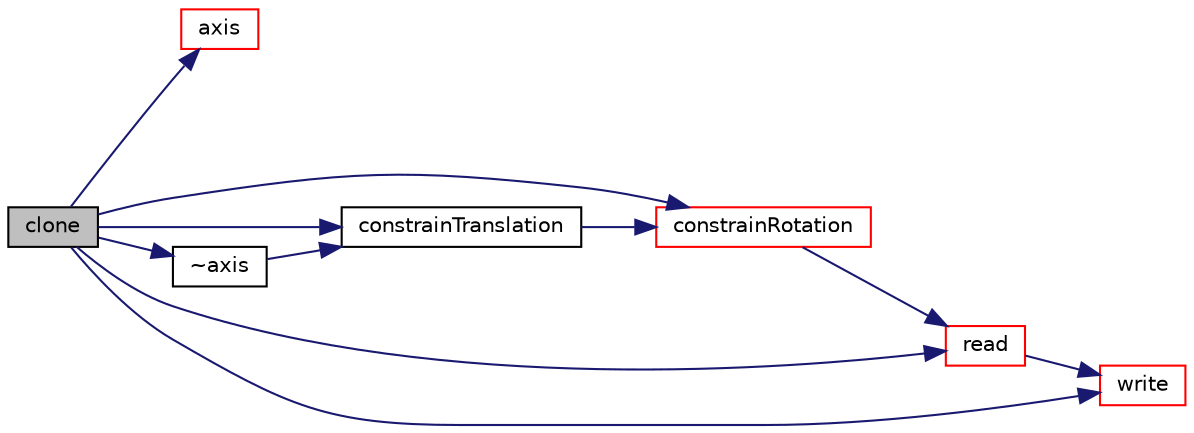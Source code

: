digraph "clone"
{
  bgcolor="transparent";
  edge [fontname="Helvetica",fontsize="10",labelfontname="Helvetica",labelfontsize="10"];
  node [fontname="Helvetica",fontsize="10",shape=record];
  rankdir="LR";
  Node1 [label="clone",height=0.2,width=0.4,color="black", fillcolor="grey75", style="filled", fontcolor="black"];
  Node1 -> Node2 [color="midnightblue",fontsize="10",style="solid",fontname="Helvetica"];
  Node2 [label="axis",height=0.2,width=0.4,color="red",URL="$a00088.html#a724b48b75c9533f3915f3854c41ec844",tooltip="Construct from components. "];
  Node1 -> Node3 [color="midnightblue",fontsize="10",style="solid",fontname="Helvetica"];
  Node3 [label="constrainRotation",height=0.2,width=0.4,color="red",URL="$a00088.html#aaeee2d0d4a87de2bfa9a957bd687eb29",tooltip="Apply and accumulate rotational constraints. "];
  Node3 -> Node4 [color="midnightblue",fontsize="10",style="solid",fontname="Helvetica"];
  Node4 [label="read",height=0.2,width=0.4,color="red",URL="$a00088.html#a64da2087e03e55d0dddd0cd6e5ac05ea",tooltip="Update properties from given dictionary. "];
  Node4 -> Node5 [color="midnightblue",fontsize="10",style="solid",fontname="Helvetica"];
  Node5 [label="write",height=0.2,width=0.4,color="red",URL="$a00088.html#a0941061ad5a26be83b4107d05750ace6",tooltip="Write. "];
  Node1 -> Node6 [color="midnightblue",fontsize="10",style="solid",fontname="Helvetica"];
  Node6 [label="constrainTranslation",height=0.2,width=0.4,color="black",URL="$a00088.html#aa22b8c9b9329b5048112f873d1ea0f6d",tooltip="Apply and accumulate translational constraints. "];
  Node6 -> Node3 [color="midnightblue",fontsize="10",style="solid",fontname="Helvetica"];
  Node1 -> Node4 [color="midnightblue",fontsize="10",style="solid",fontname="Helvetica"];
  Node1 -> Node5 [color="midnightblue",fontsize="10",style="solid",fontname="Helvetica"];
  Node1 -> Node7 [color="midnightblue",fontsize="10",style="solid",fontname="Helvetica"];
  Node7 [label="~axis",height=0.2,width=0.4,color="black",URL="$a00088.html#a2e923c7c47f0667493858901a3b4815d",tooltip="Destructor. "];
  Node7 -> Node6 [color="midnightblue",fontsize="10",style="solid",fontname="Helvetica"];
}
